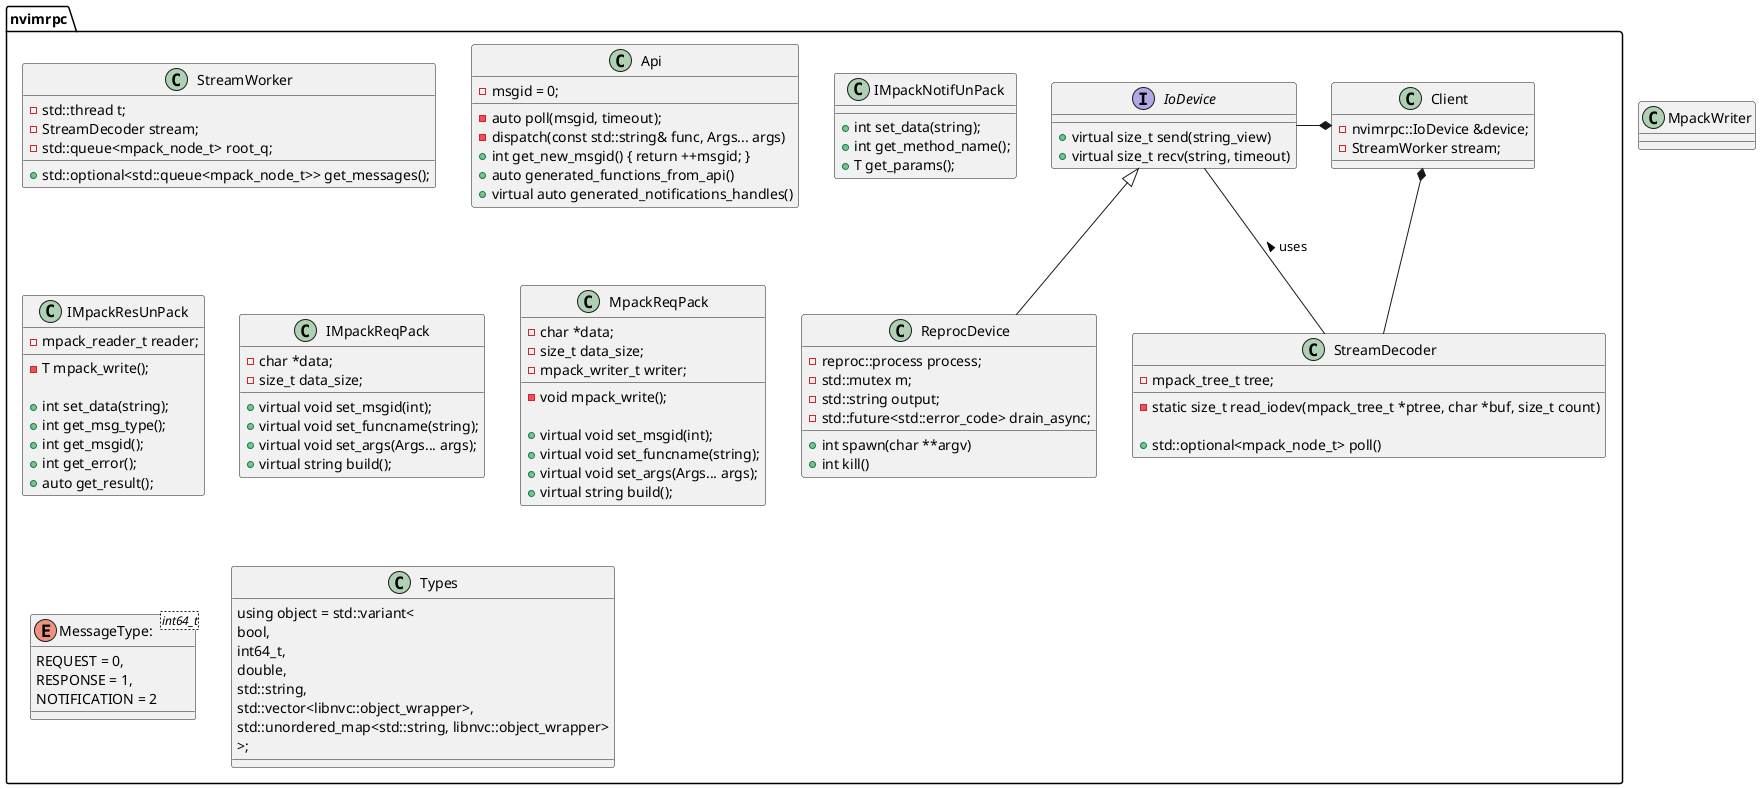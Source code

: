 
@startuml

set namespaceSeparator ::

interface nvimrpc::IoDevice {
	+virtual size_t send(string_view)
	+virtual size_t recv(string, timeout)
}

class nvimrpc::ReprocDevice {
	-reproc::process process;
	-std::mutex m;
	-std::string output;
	-std::future<std::error_code> drain_async;

	+int spawn(char **argv)
	+int kill()
}

class nvimrpc::StreamDecoder {
	-mpack_tree_t tree;
	-static size_t read_iodev(mpack_tree_t *ptree, char *buf, size_t count)

	+std::optional<mpack_node_t> poll()
}

class nvimrpc::StreamWorker {
	-std::thread t;
	-StreamDecoder stream;
	-std::queue<mpack_node_t> root_q;

	+std::optional<std::queue<mpack_node_t>> get_messages();
}

class nvimrpc::Api {
	-msgid = 0;
	-auto poll(msgid, timeout);
	-dispatch(const std::string& func, Args... args)
	' This function basically calls dispatch and then wait_for_response
	+int get_new_msgid() { return ++msgid; }
	+auto generated_functions_from_api()
	' Todo
	+virtual auto generated_notifications_handles()
}

class nvimrpc::IMpackNotifUnPack {
	' -mpack_reader_t reader;
	' -T mpack_write();

	' TODO in this function check the msg type to ensure its a notification type
	+int set_data(string);
	+int get_method_name();
	+T get_params();
	' On destruction call
	'mpack_reader_destroy, see its help
}

class nvimrpc::IMpackResUnPack {
	-mpack_reader_t reader;
	-T mpack_write();

	' TODO in this function check the msg type to ensure its a response type
	+int set_data(string);
	+int get_msg_type();
	+int get_msgid();
	+int get_error();
	+auto get_result();
	' On destruction call
	'mpack_reader_destroy, see its help
}

class nvimrpc::IMpackReqPack {
	-char *data;
	-size_t data_size;

	+virtual void set_msgid(int);
	+virtual void set_funcname(string);
	+virtual void set_args(Args... args);
	+virtual string build();
}

' TODO Call MPACK_FREE(data) on destructor
class nvimrpc::MpackReqPack {
	-char *data;
	-size_t data_size;
	-mpack_writer_t writer;
	-void mpack_write();

	+virtual void set_msgid(int);
	+virtual void set_funcname(string);
	+virtual void set_args(Args... args);
	+virtual string build();
}

' Example controller
class nvimrpc::Client {
	-nvimrpc::IoDevice &device;
	-StreamWorker stream;
}

enum nvimrpc::MessageType: <int64_t> {
	REQUEST = 0,
	RESPONSE = 1,
	NOTIFICATION = 2
}

class nvimrpc::Types {
	using object = std::variant<
		bool,
		int64_t,
		double,
		std::string,
		std::vector<libnvc::object_wrapper>,
		std::unordered_map<std::string, libnvc::object_wrapper>
		>;
}
class MpackWriter {
}

nvimrpc::Client *-- nvimrpc::StreamDecoder
nvimrpc::Client *-left- nvimrpc::IoDevice
nvimrpc::IoDevice <|-- nvimrpc::ReprocDevice
nvimrpc::StreamDecoder -- nvimrpc::IoDevice : uses >

@enduml
